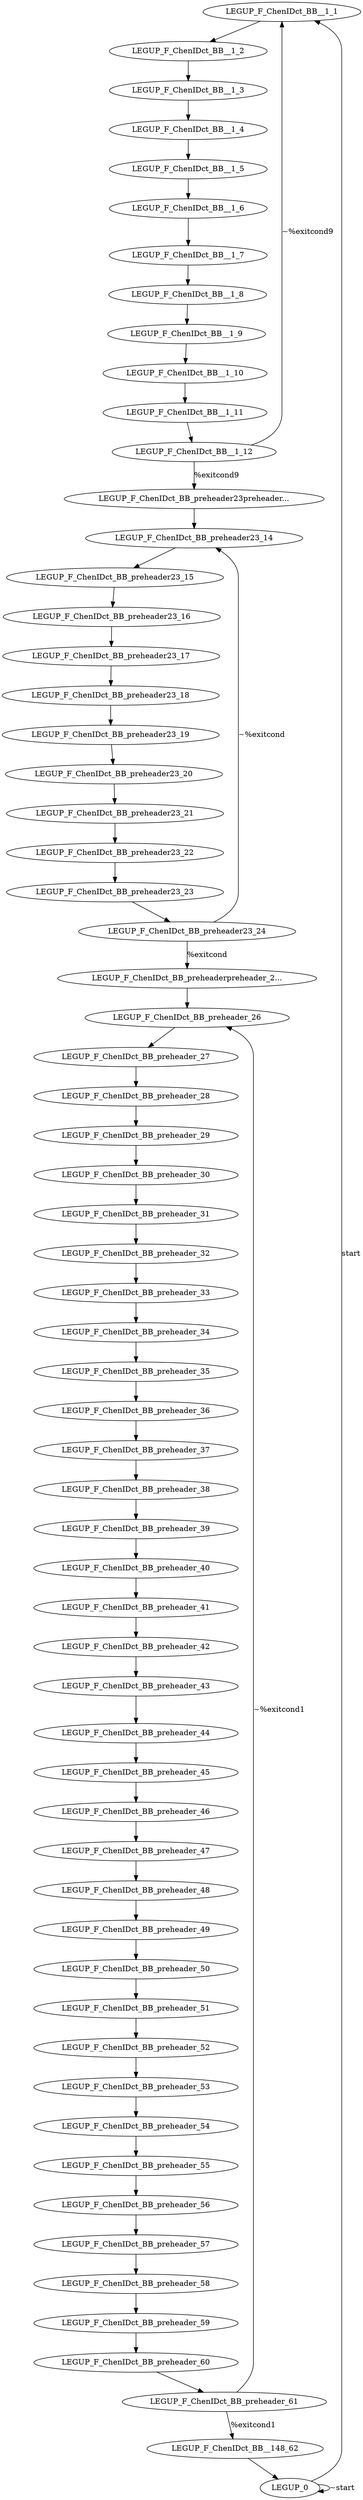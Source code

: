 digraph {
Node0x40d02a0[label="LEGUP_F_ChenIDct_BB__1_1"];
Node0x40d0100[label="LEGUP_0"];
Node0x40d0100 -> Node0x40d02a0[label="start"];
Node0x40d0100 -> Node0x40d0100[label="~start"];
Node0x4079c50[label="LEGUP_F_ChenIDct_BB__1_2"];
Node0x40d02a0 -> Node0x4079c50;
Node0x4079d90[label="LEGUP_F_ChenIDct_BB__1_3"];
Node0x4079c50 -> Node0x4079d90;
Node0x4079ed0[label="LEGUP_F_ChenIDct_BB__1_4"];
Node0x4079d90 -> Node0x4079ed0;
Node0x407a010[label="LEGUP_F_ChenIDct_BB__1_5"];
Node0x4079ed0 -> Node0x407a010;
Node0x407a150[label="LEGUP_F_ChenIDct_BB__1_6"];
Node0x407a010 -> Node0x407a150;
Node0x407a290[label="LEGUP_F_ChenIDct_BB__1_7"];
Node0x407a150 -> Node0x407a290;
Node0x407a3d0[label="LEGUP_F_ChenIDct_BB__1_8"];
Node0x407a290 -> Node0x407a3d0;
Node0x407a510[label="LEGUP_F_ChenIDct_BB__1_9"];
Node0x407a3d0 -> Node0x407a510;
Node0x407a650[label="LEGUP_F_ChenIDct_BB__1_10"];
Node0x407a510 -> Node0x407a650;
Node0x407a790[label="LEGUP_F_ChenIDct_BB__1_11"];
Node0x407a650 -> Node0x407a790;
Node0x40ca140[label="LEGUP_F_ChenIDct_BB__1_12"];
Node0x407a790 -> Node0x40ca140;
Node0x40d03f0[label="LEGUP_F_ChenIDct_BB_preheader23preheader..."];
Node0x40ca140 -> Node0x40d03f0[label="%exitcond9"];
Node0x40ca140 -> Node0x40d02a0[label="~%exitcond9"];
Node0x40d0570[label="LEGUP_F_ChenIDct_BB_preheader23_14"];
Node0x40d03f0 -> Node0x40d0570;
Node0x40cb400[label="LEGUP_F_ChenIDct_BB_preheader23_15"];
Node0x40d0570 -> Node0x40cb400;
Node0x40cb4d0[label="LEGUP_F_ChenIDct_BB_preheader23_16"];
Node0x40cb400 -> Node0x40cb4d0;
Node0x40cb5a0[label="LEGUP_F_ChenIDct_BB_preheader23_17"];
Node0x40cb4d0 -> Node0x40cb5a0;
Node0x40cb6a0[label="LEGUP_F_ChenIDct_BB_preheader23_18"];
Node0x40cb5a0 -> Node0x40cb6a0;
Node0x40cb7a0[label="LEGUP_F_ChenIDct_BB_preheader23_19"];
Node0x40cb6a0 -> Node0x40cb7a0;
Node0x40cb8a0[label="LEGUP_F_ChenIDct_BB_preheader23_20"];
Node0x40cb7a0 -> Node0x40cb8a0;
Node0x40cca60[label="LEGUP_F_ChenIDct_BB_preheader23_21"];
Node0x40cb8a0 -> Node0x40cca60;
Node0x40ccb60[label="LEGUP_F_ChenIDct_BB_preheader23_22"];
Node0x40cca60 -> Node0x40ccb60;
Node0x40ccc60[label="LEGUP_F_ChenIDct_BB_preheader23_23"];
Node0x40ccb60 -> Node0x40ccc60;
Node0x40ccd60[label="LEGUP_F_ChenIDct_BB_preheader23_24"];
Node0x40ccc60 -> Node0x40ccd60;
Node0x40d06f0[label="LEGUP_F_ChenIDct_BB_preheaderpreheader_2..."];
Node0x40ccd60 -> Node0x40d06f0[label="%exitcond"];
Node0x40ccd60 -> Node0x40d0570[label="~%exitcond"];
Node0x40d0870[label="LEGUP_F_ChenIDct_BB_preheader_26"];
Node0x40d06f0 -> Node0x40d0870;
Node0x40ccee0[label="LEGUP_F_ChenIDct_BB_preheader_27"];
Node0x40d0870 -> Node0x40ccee0;
Node0x40ccfb0[label="LEGUP_F_ChenIDct_BB_preheader_28"];
Node0x40ccee0 -> Node0x40ccfb0;
Node0x40cd080[label="LEGUP_F_ChenIDct_BB_preheader_29"];
Node0x40ccfb0 -> Node0x40cd080;
Node0x40cd150[label="LEGUP_F_ChenIDct_BB_preheader_30"];
Node0x40cd080 -> Node0x40cd150;
Node0x40cd220[label="LEGUP_F_ChenIDct_BB_preheader_31"];
Node0x40cd150 -> Node0x40cd220;
Node0x40cd2f0[label="LEGUP_F_ChenIDct_BB_preheader_32"];
Node0x40cd220 -> Node0x40cd2f0;
Node0x40cd3f0[label="LEGUP_F_ChenIDct_BB_preheader_33"];
Node0x40cd2f0 -> Node0x40cd3f0;
Node0x40cd4f0[label="LEGUP_F_ChenIDct_BB_preheader_34"];
Node0x40cd3f0 -> Node0x40cd4f0;
Node0x40cd5f0[label="LEGUP_F_ChenIDct_BB_preheader_35"];
Node0x40cd4f0 -> Node0x40cd5f0;
Node0x40cd6f0[label="LEGUP_F_ChenIDct_BB_preheader_36"];
Node0x40cd5f0 -> Node0x40cd6f0;
Node0x40cd7f0[label="LEGUP_F_ChenIDct_BB_preheader_37"];
Node0x40cd6f0 -> Node0x40cd7f0;
Node0x40cd8f0[label="LEGUP_F_ChenIDct_BB_preheader_38"];
Node0x40cd7f0 -> Node0x40cd8f0;
Node0x40cd9f0[label="LEGUP_F_ChenIDct_BB_preheader_39"];
Node0x40cd8f0 -> Node0x40cd9f0;
Node0x40cdaf0[label="LEGUP_F_ChenIDct_BB_preheader_40"];
Node0x40cd9f0 -> Node0x40cdaf0;
Node0x40cdbf0[label="LEGUP_F_ChenIDct_BB_preheader_41"];
Node0x40cdaf0 -> Node0x40cdbf0;
Node0x40cdd30[label="LEGUP_F_ChenIDct_BB_preheader_42"];
Node0x40cdbf0 -> Node0x40cdd30;
Node0x40cde70[label="LEGUP_F_ChenIDct_BB_preheader_43"];
Node0x40cdd30 -> Node0x40cde70;
Node0x40cdfb0[label="LEGUP_F_ChenIDct_BB_preheader_44"];
Node0x40cde70 -> Node0x40cdfb0;
Node0x40ce0f0[label="LEGUP_F_ChenIDct_BB_preheader_45"];
Node0x40cdfb0 -> Node0x40ce0f0;
Node0x40ce230[label="LEGUP_F_ChenIDct_BB_preheader_46"];
Node0x40ce0f0 -> Node0x40ce230;
Node0x40ce370[label="LEGUP_F_ChenIDct_BB_preheader_47"];
Node0x40ce230 -> Node0x40ce370;
Node0x40ce4b0[label="LEGUP_F_ChenIDct_BB_preheader_48"];
Node0x40ce370 -> Node0x40ce4b0;
Node0x40ce5f0[label="LEGUP_F_ChenIDct_BB_preheader_49"];
Node0x40ce4b0 -> Node0x40ce5f0;
Node0x40ce730[label="LEGUP_F_ChenIDct_BB_preheader_50"];
Node0x40ce5f0 -> Node0x40ce730;
Node0x40ce870[label="LEGUP_F_ChenIDct_BB_preheader_51"];
Node0x40ce730 -> Node0x40ce870;
Node0x40ce9b0[label="LEGUP_F_ChenIDct_BB_preheader_52"];
Node0x40ce870 -> Node0x40ce9b0;
Node0x40ceaf0[label="LEGUP_F_ChenIDct_BB_preheader_53"];
Node0x40ce9b0 -> Node0x40ceaf0;
Node0x40cec30[label="LEGUP_F_ChenIDct_BB_preheader_54"];
Node0x40ceaf0 -> Node0x40cec30;
Node0x40ced70[label="LEGUP_F_ChenIDct_BB_preheader_55"];
Node0x40cec30 -> Node0x40ced70;
Node0x40ceeb0[label="LEGUP_F_ChenIDct_BB_preheader_56"];
Node0x40ced70 -> Node0x40ceeb0;
Node0x40ceff0[label="LEGUP_F_ChenIDct_BB_preheader_57"];
Node0x40ceeb0 -> Node0x40ceff0;
Node0x40cf130[label="LEGUP_F_ChenIDct_BB_preheader_58"];
Node0x40ceff0 -> Node0x40cf130;
Node0x40cf270[label="LEGUP_F_ChenIDct_BB_preheader_59"];
Node0x40cf130 -> Node0x40cf270;
Node0x40cf3b0[label="LEGUP_F_ChenIDct_BB_preheader_60"];
Node0x40cf270 -> Node0x40cf3b0;
Node0x40cf4f0[label="LEGUP_F_ChenIDct_BB_preheader_61"];
Node0x40cf3b0 -> Node0x40cf4f0;
Node0x40d09f0[label="LEGUP_F_ChenIDct_BB__148_62"];
Node0x40cf4f0 -> Node0x40d09f0[label="%exitcond1"];
Node0x40cf4f0 -> Node0x40d0870[label="~%exitcond1"];
Node0x40d09f0 -> Node0x40d0100;
}
